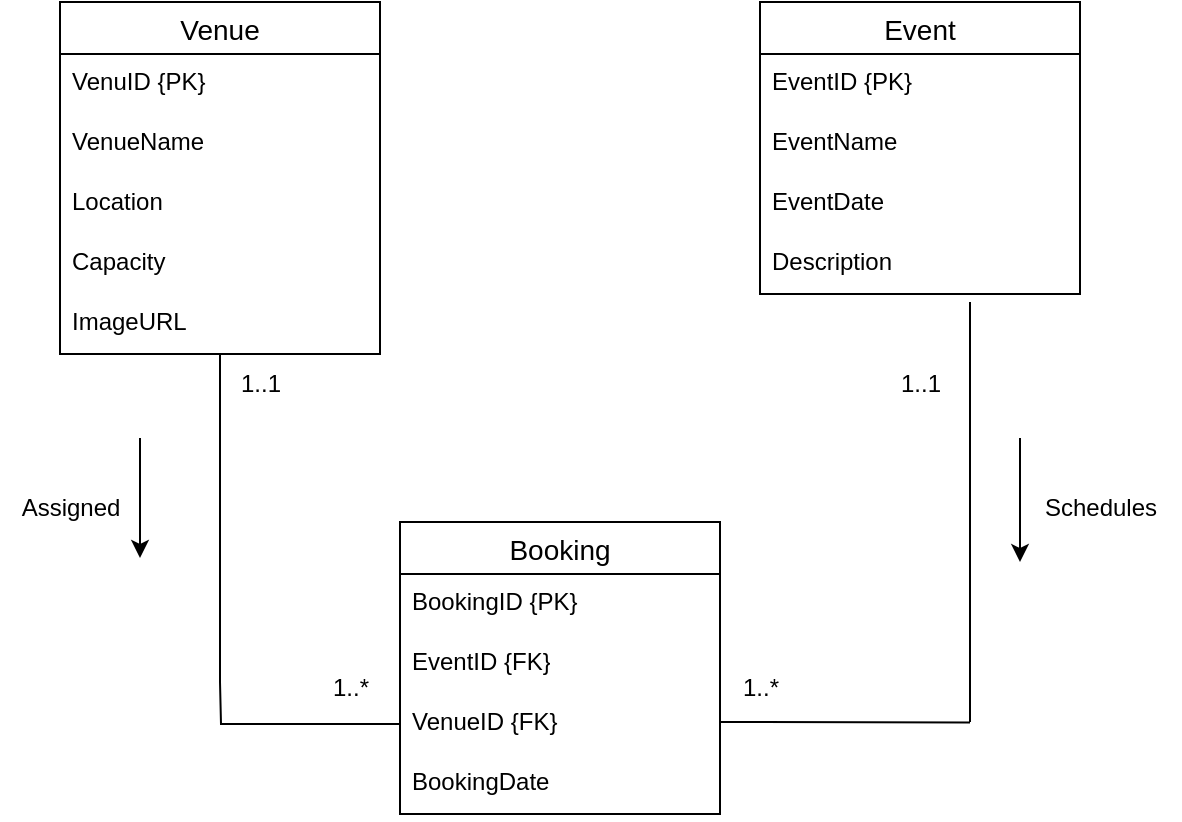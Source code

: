 <mxfile version="26.2.7">
  <diagram name="Page-1" id="hbvc-n1jLR6vKUUnVlc6">
    <mxGraphModel dx="998" dy="593" grid="1" gridSize="10" guides="1" tooltips="1" connect="1" arrows="1" fold="1" page="1" pageScale="1" pageWidth="827" pageHeight="1169" math="0" shadow="0">
      <root>
        <mxCell id="0" />
        <mxCell id="1" parent="0" />
        <mxCell id="y-JSOM-a7QL-EECvfTD2-2" value="Booking" style="swimlane;fontStyle=0;childLayout=stackLayout;horizontal=1;startSize=26;horizontalStack=0;resizeParent=1;resizeParentMax=0;resizeLast=0;collapsible=1;marginBottom=0;align=center;fontSize=14;" parent="1" vertex="1">
          <mxGeometry x="350" y="1150" width="160" height="146" as="geometry" />
        </mxCell>
        <mxCell id="y-JSOM-a7QL-EECvfTD2-3" value="BookingID {PK}" style="text;strokeColor=none;fillColor=none;spacingLeft=4;spacingRight=4;overflow=hidden;rotatable=0;points=[[0,0.5],[1,0.5]];portConstraint=eastwest;fontSize=12;whiteSpace=wrap;html=1;" parent="y-JSOM-a7QL-EECvfTD2-2" vertex="1">
          <mxGeometry y="26" width="160" height="30" as="geometry" />
        </mxCell>
        <mxCell id="y-JSOM-a7QL-EECvfTD2-4" value="EventID {FK}" style="text;strokeColor=none;fillColor=none;spacingLeft=4;spacingRight=4;overflow=hidden;rotatable=0;points=[[0,0.5],[1,0.5]];portConstraint=eastwest;fontSize=12;whiteSpace=wrap;html=1;" parent="y-JSOM-a7QL-EECvfTD2-2" vertex="1">
          <mxGeometry y="56" width="160" height="30" as="geometry" />
        </mxCell>
        <mxCell id="J8OawB2lubJHOMEofDi4-9" style="edgeStyle=orthogonalEdgeStyle;rounded=0;orthogonalLoop=1;jettySize=auto;html=1;endArrow=none;startFill=0;" parent="y-JSOM-a7QL-EECvfTD2-2" source="y-JSOM-a7QL-EECvfTD2-5" edge="1">
          <mxGeometry relative="1" as="geometry">
            <mxPoint x="-90" y="80.0" as="targetPoint" />
          </mxGeometry>
        </mxCell>
        <mxCell id="y-JSOM-a7QL-EECvfTD2-5" value="VenueID {FK}" style="text;strokeColor=none;fillColor=none;spacingLeft=4;spacingRight=4;overflow=hidden;rotatable=0;points=[[0,0.5],[1,0.5]];portConstraint=eastwest;fontSize=12;whiteSpace=wrap;html=1;" parent="y-JSOM-a7QL-EECvfTD2-2" vertex="1">
          <mxGeometry y="86" width="160" height="30" as="geometry" />
        </mxCell>
        <mxCell id="J8OawB2lubJHOMEofDi4-1" value="BookingDate" style="text;strokeColor=none;fillColor=none;spacingLeft=4;spacingRight=4;overflow=hidden;rotatable=0;points=[[0,0.5],[1,0.5]];portConstraint=eastwest;fontSize=12;whiteSpace=wrap;html=1;" parent="y-JSOM-a7QL-EECvfTD2-2" vertex="1">
          <mxGeometry y="116" width="160" height="30" as="geometry" />
        </mxCell>
        <mxCell id="y-JSOM-a7QL-EECvfTD2-10" value="Venue" style="swimlane;fontStyle=0;childLayout=stackLayout;horizontal=1;startSize=26;horizontalStack=0;resizeParent=1;resizeParentMax=0;resizeLast=0;collapsible=1;marginBottom=0;align=center;fontSize=14;" parent="1" vertex="1">
          <mxGeometry x="180" y="890" width="160" height="176" as="geometry" />
        </mxCell>
        <mxCell id="y-JSOM-a7QL-EECvfTD2-11" value="VenuID {PK}" style="text;strokeColor=none;fillColor=none;spacingLeft=4;spacingRight=4;overflow=hidden;rotatable=0;points=[[0,0.5],[1,0.5]];portConstraint=eastwest;fontSize=12;whiteSpace=wrap;html=1;" parent="y-JSOM-a7QL-EECvfTD2-10" vertex="1">
          <mxGeometry y="26" width="160" height="30" as="geometry" />
        </mxCell>
        <mxCell id="y-JSOM-a7QL-EECvfTD2-12" value="VenueName" style="text;strokeColor=none;fillColor=none;spacingLeft=4;spacingRight=4;overflow=hidden;rotatable=0;points=[[0,0.5],[1,0.5]];portConstraint=eastwest;fontSize=12;whiteSpace=wrap;html=1;" parent="y-JSOM-a7QL-EECvfTD2-10" vertex="1">
          <mxGeometry y="56" width="160" height="30" as="geometry" />
        </mxCell>
        <mxCell id="y-JSOM-a7QL-EECvfTD2-13" value="Location" style="text;strokeColor=none;fillColor=none;spacingLeft=4;spacingRight=4;overflow=hidden;rotatable=0;points=[[0,0.5],[1,0.5]];portConstraint=eastwest;fontSize=12;whiteSpace=wrap;html=1;" parent="y-JSOM-a7QL-EECvfTD2-10" vertex="1">
          <mxGeometry y="86" width="160" height="30" as="geometry" />
        </mxCell>
        <mxCell id="J8OawB2lubJHOMEofDi4-2" value="Capacity" style="text;strokeColor=none;fillColor=none;spacingLeft=4;spacingRight=4;overflow=hidden;rotatable=0;points=[[0,0.5],[1,0.5]];portConstraint=eastwest;fontSize=12;whiteSpace=wrap;html=1;" parent="y-JSOM-a7QL-EECvfTD2-10" vertex="1">
          <mxGeometry y="116" width="160" height="30" as="geometry" />
        </mxCell>
        <mxCell id="J8OawB2lubJHOMEofDi4-3" value="ImageURL" style="text;strokeColor=none;fillColor=none;spacingLeft=4;spacingRight=4;overflow=hidden;rotatable=0;points=[[0,0.5],[1,0.5]];portConstraint=eastwest;fontSize=12;whiteSpace=wrap;html=1;" parent="y-JSOM-a7QL-EECvfTD2-10" vertex="1">
          <mxGeometry y="146" width="160" height="30" as="geometry" />
        </mxCell>
        <mxCell id="y-JSOM-a7QL-EECvfTD2-14" value="Event" style="swimlane;fontStyle=0;childLayout=stackLayout;horizontal=1;startSize=26;horizontalStack=0;resizeParent=1;resizeParentMax=0;resizeLast=0;collapsible=1;marginBottom=0;align=center;fontSize=14;" parent="1" vertex="1">
          <mxGeometry x="530" y="890" width="160" height="146" as="geometry" />
        </mxCell>
        <mxCell id="y-JSOM-a7QL-EECvfTD2-15" value="EventID {PK}" style="text;strokeColor=none;fillColor=none;spacingLeft=4;spacingRight=4;overflow=hidden;rotatable=0;points=[[0,0.5],[1,0.5]];portConstraint=eastwest;fontSize=12;whiteSpace=wrap;html=1;" parent="y-JSOM-a7QL-EECvfTD2-14" vertex="1">
          <mxGeometry y="26" width="160" height="30" as="geometry" />
        </mxCell>
        <mxCell id="y-JSOM-a7QL-EECvfTD2-16" value="EventName" style="text;strokeColor=none;fillColor=none;spacingLeft=4;spacingRight=4;overflow=hidden;rotatable=0;points=[[0,0.5],[1,0.5]];portConstraint=eastwest;fontSize=12;whiteSpace=wrap;html=1;" parent="y-JSOM-a7QL-EECvfTD2-14" vertex="1">
          <mxGeometry y="56" width="160" height="30" as="geometry" />
        </mxCell>
        <mxCell id="y-JSOM-a7QL-EECvfTD2-17" value="EventDate" style="text;strokeColor=none;fillColor=none;spacingLeft=4;spacingRight=4;overflow=hidden;rotatable=0;points=[[0,0.5],[1,0.5]];portConstraint=eastwest;fontSize=12;whiteSpace=wrap;html=1;" parent="y-JSOM-a7QL-EECvfTD2-14" vertex="1">
          <mxGeometry y="86" width="160" height="30" as="geometry" />
        </mxCell>
        <mxCell id="J8OawB2lubJHOMEofDi4-4" value="Description" style="text;strokeColor=none;fillColor=none;spacingLeft=4;spacingRight=4;overflow=hidden;rotatable=0;points=[[0,0.5],[1,0.5]];portConstraint=eastwest;fontSize=12;whiteSpace=wrap;html=1;" parent="y-JSOM-a7QL-EECvfTD2-14" vertex="1">
          <mxGeometry y="116" width="160" height="30" as="geometry" />
        </mxCell>
        <mxCell id="J8OawB2lubJHOMEofDi4-8" value="" style="endArrow=none;html=1;rounded=0;" parent="1" edge="1">
          <mxGeometry width="50" height="50" relative="1" as="geometry">
            <mxPoint x="260" y="1230" as="sourcePoint" />
            <mxPoint x="260" y="1066" as="targetPoint" />
          </mxGeometry>
        </mxCell>
        <mxCell id="J8OawB2lubJHOMEofDi4-13" value="" style="endArrow=none;html=1;rounded=0;" parent="1" edge="1">
          <mxGeometry width="50" height="50" relative="1" as="geometry">
            <mxPoint x="635" y="1250" as="sourcePoint" />
            <mxPoint x="635" y="1040" as="targetPoint" />
          </mxGeometry>
        </mxCell>
        <mxCell id="J8OawB2lubJHOMEofDi4-19" value="" style="endArrow=none;html=1;rounded=0;exitX=1;exitY=0.323;exitDx=0;exitDy=0;exitPerimeter=0;" parent="1" edge="1">
          <mxGeometry width="50" height="50" relative="1" as="geometry">
            <mxPoint x="510" y="1250" as="sourcePoint" />
            <mxPoint x="635" y="1250.31" as="targetPoint" />
          </mxGeometry>
        </mxCell>
        <mxCell id="J8OawB2lubJHOMEofDi4-20" value="1..1" style="text;html=1;align=center;verticalAlign=middle;resizable=0;points=[];autosize=1;strokeColor=none;fillColor=none;" parent="1" vertex="1">
          <mxGeometry x="260" y="1066" width="40" height="30" as="geometry" />
        </mxCell>
        <mxCell id="J8OawB2lubJHOMEofDi4-21" value="1..1" style="text;html=1;align=center;verticalAlign=middle;resizable=0;points=[];autosize=1;strokeColor=none;fillColor=none;" parent="1" vertex="1">
          <mxGeometry x="590" y="1066" width="40" height="30" as="geometry" />
        </mxCell>
        <mxCell id="J8OawB2lubJHOMEofDi4-22" value="1..*" style="text;html=1;align=center;verticalAlign=middle;resizable=0;points=[];autosize=1;strokeColor=none;fillColor=none;" parent="1" vertex="1">
          <mxGeometry x="510" y="1218" width="40" height="30" as="geometry" />
        </mxCell>
        <mxCell id="J8OawB2lubJHOMEofDi4-24" value="1..*" style="text;html=1;align=center;verticalAlign=middle;resizable=0;points=[];autosize=1;strokeColor=none;fillColor=none;" parent="1" vertex="1">
          <mxGeometry x="305" y="1218" width="40" height="30" as="geometry" />
        </mxCell>
        <mxCell id="XMDXAIQepnb3acTExf4B-1" value="" style="endArrow=classic;html=1;rounded=0;" parent="1" edge="1">
          <mxGeometry width="50" height="50" relative="1" as="geometry">
            <mxPoint x="220" y="1108" as="sourcePoint" />
            <mxPoint x="220" y="1168" as="targetPoint" />
          </mxGeometry>
        </mxCell>
        <mxCell id="XMDXAIQepnb3acTExf4B-2" value="Assigned" style="text;html=1;align=center;verticalAlign=middle;resizable=0;points=[];autosize=1;strokeColor=none;fillColor=none;" parent="1" vertex="1">
          <mxGeometry x="150" y="1128" width="70" height="30" as="geometry" />
        </mxCell>
        <mxCell id="XMDXAIQepnb3acTExf4B-3" value="" style="endArrow=classic;html=1;rounded=0;" parent="1" edge="1">
          <mxGeometry width="50" height="50" relative="1" as="geometry">
            <mxPoint x="660" y="1108" as="sourcePoint" />
            <mxPoint x="660" y="1170" as="targetPoint" />
          </mxGeometry>
        </mxCell>
        <mxCell id="XMDXAIQepnb3acTExf4B-4" value="Schedules" style="text;html=1;align=center;verticalAlign=middle;resizable=0;points=[];autosize=1;strokeColor=none;fillColor=none;" parent="1" vertex="1">
          <mxGeometry x="660" y="1128" width="80" height="30" as="geometry" />
        </mxCell>
      </root>
    </mxGraphModel>
  </diagram>
</mxfile>
